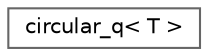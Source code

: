 digraph "类继承关系图"
{
 // LATEX_PDF_SIZE
  bgcolor="transparent";
  edge [fontname=Helvetica,fontsize=10,labelfontname=Helvetica,labelfontsize=10];
  node [fontname=Helvetica,fontsize=10,shape=box,height=0.2,width=0.4];
  rankdir="LR";
  Node0 [id="Node000000",label="circular_q\< T \>",height=0.2,width=0.4,color="grey40", fillcolor="white", style="filled",URL="$classspdlog_1_1details_1_1circular__q.html",tooltip=" "];
}
